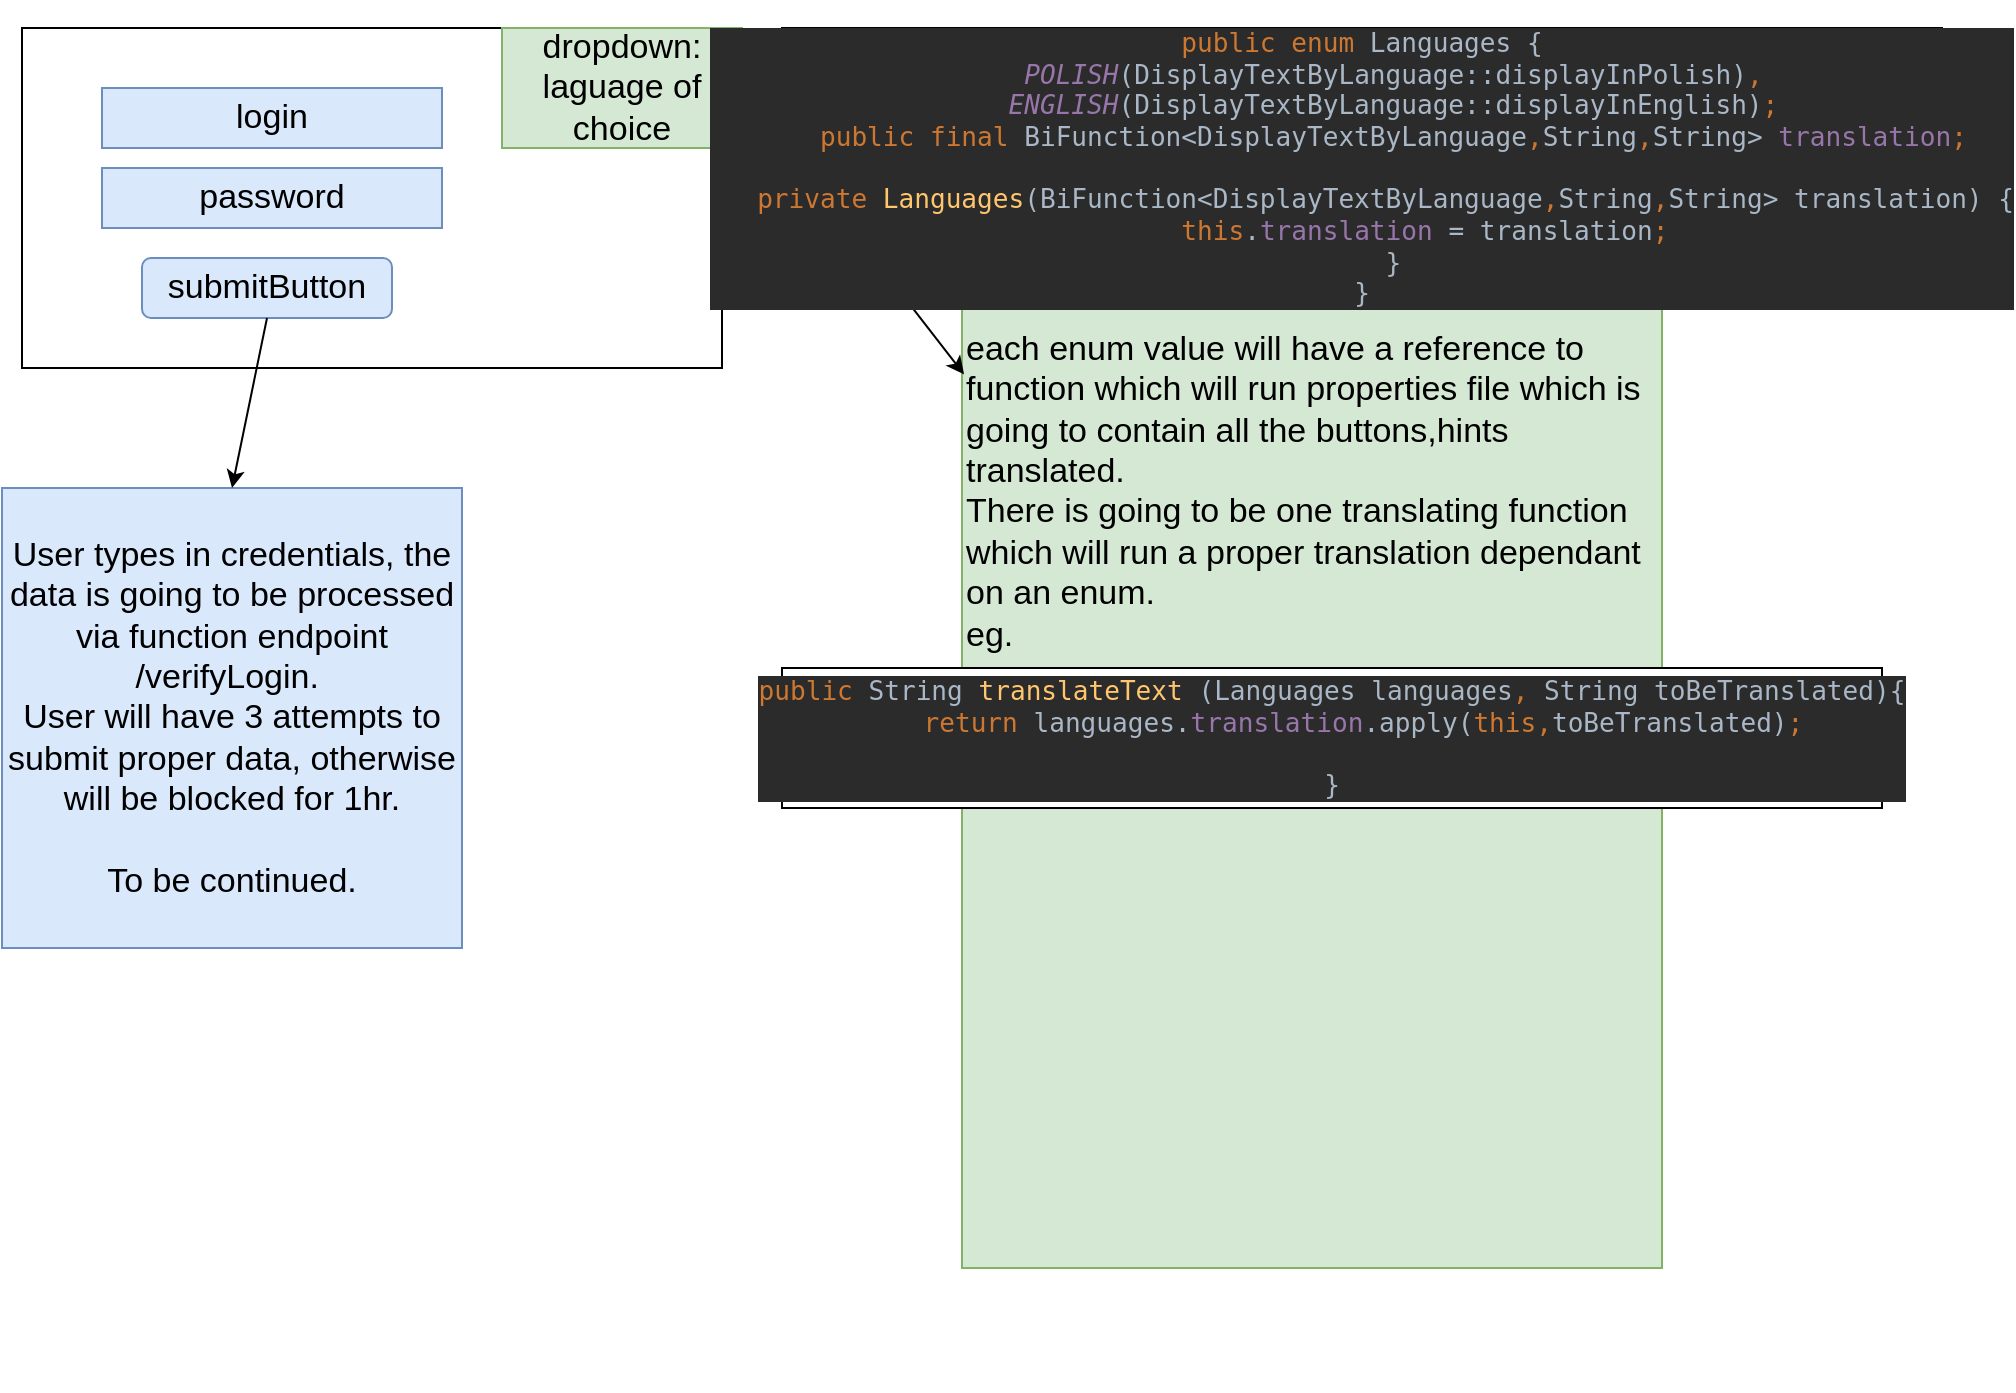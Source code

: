 <mxfile version="20.2.0" type="device"><diagram id="C5RBs43oDa-KdzZeNtuy" name="Page-1"><mxGraphModel dx="1038" dy="1716" grid="1" gridSize="10" guides="1" tooltips="1" connect="1" arrows="1" fold="1" page="1" pageScale="1" pageWidth="827" pageHeight="1169" math="0" shadow="0"><root><mxCell id="WIyWlLk6GJQsqaUBKTNV-0"/><mxCell id="WIyWlLk6GJQsqaUBKTNV-1" parent="WIyWlLk6GJQsqaUBKTNV-0"/><mxCell id="_emU0m2vuj9DTLblGMf8-0" value="" style="rounded=0;whiteSpace=wrap;html=1;" vertex="1" parent="WIyWlLk6GJQsqaUBKTNV-1"><mxGeometry x="40" y="-90" width="350" height="170" as="geometry"/></mxCell><mxCell id="_emU0m2vuj9DTLblGMf8-1" value="&lt;font style=&quot;font-size: 17px;&quot;&gt;login&lt;/font&gt;" style="rounded=0;whiteSpace=wrap;html=1;fillColor=#dae8fc;strokeColor=#6c8ebf;" vertex="1" parent="WIyWlLk6GJQsqaUBKTNV-1"><mxGeometry x="80" y="-60" width="170" height="30" as="geometry"/></mxCell><mxCell id="_emU0m2vuj9DTLblGMf8-2" value="&lt;font style=&quot;font-size: 17px;&quot;&gt;password&lt;/font&gt;" style="rounded=0;whiteSpace=wrap;html=1;fillColor=#dae8fc;strokeColor=#6c8ebf;" vertex="1" parent="WIyWlLk6GJQsqaUBKTNV-1"><mxGeometry x="80" y="-20" width="170" height="30" as="geometry"/></mxCell><mxCell id="_emU0m2vuj9DTLblGMf8-3" value="submitButton" style="rounded=1;whiteSpace=wrap;html=1;fontSize=17;fillColor=#dae8fc;strokeColor=#6c8ebf;" vertex="1" parent="WIyWlLk6GJQsqaUBKTNV-1"><mxGeometry x="100" y="25" width="125" height="30" as="geometry"/></mxCell><mxCell id="_emU0m2vuj9DTLblGMf8-4" value="dropdown:&lt;br&gt;laguage of choice" style="rounded=0;whiteSpace=wrap;html=1;fontSize=17;fillColor=#d5e8d4;strokeColor=#82b366;" vertex="1" parent="WIyWlLk6GJQsqaUBKTNV-1"><mxGeometry x="280" y="-90" width="120" height="60" as="geometry"/></mxCell><mxCell id="_emU0m2vuj9DTLblGMf8-5" value="User types in credentials, the data is going to be processed via function endpoint&lt;br&gt;/verifyLogin.&amp;nbsp;&lt;br&gt;User will have 3 attempts to submit proper data, otherwise will be blocked for 1hr.&lt;br&gt;&lt;br&gt;To be continued." style="whiteSpace=wrap;html=1;aspect=fixed;fontSize=17;fillColor=#dae8fc;strokeColor=#6c8ebf;align=center;" vertex="1" parent="WIyWlLk6GJQsqaUBKTNV-1"><mxGeometry x="30" y="140" width="230" height="230" as="geometry"/></mxCell><mxCell id="_emU0m2vuj9DTLblGMf8-6" value="" style="endArrow=classic;html=1;rounded=0;fontSize=17;exitX=0.5;exitY=1;exitDx=0;exitDy=0;entryX=0.5;entryY=0;entryDx=0;entryDy=0;" edge="1" parent="WIyWlLk6GJQsqaUBKTNV-1" source="_emU0m2vuj9DTLblGMf8-3" target="_emU0m2vuj9DTLblGMf8-5"><mxGeometry width="50" height="50" relative="1" as="geometry"><mxPoint x="430" y="80" as="sourcePoint"/><mxPoint x="380" y="130" as="targetPoint"/></mxGeometry></mxCell><mxCell id="_emU0m2vuj9DTLblGMf8-7" value="&lt;br&gt;&lt;br&gt;&lt;br&gt;&lt;br&gt;&lt;div style=&quot;&quot;&gt;&lt;br&gt;&lt;/div&gt;each enum value will have a reference to function which will run properties file which is going to contain all the buttons,hints translated.&lt;br&gt;There is going to be one translating function which will run a proper translation dependant on an enum.&lt;br&gt;eg.&lt;br&gt;&lt;pre style=&quot;background-color:#2b2b2b;color:#a9b7c6;font-family:'JetBrains Mono',monospace;font-size:9.8pt;&quot;&gt;&lt;br&gt;&lt;/pre&gt;&lt;br&gt;&lt;br&gt;&lt;br&gt;&lt;br&gt;&lt;br&gt;&lt;br&gt;&lt;br&gt;&lt;br&gt;&lt;br&gt;&lt;br&gt;&lt;br&gt;&lt;br&gt;&lt;br&gt;&lt;br&gt;&lt;br&gt;&lt;br&gt;" style="rounded=0;whiteSpace=wrap;html=1;fontSize=17;fillColor=#d5e8d4;strokeColor=#82b366;align=left;" vertex="1" parent="WIyWlLk6GJQsqaUBKTNV-1"><mxGeometry x="510" y="20" width="350" height="510" as="geometry"/></mxCell><mxCell id="_emU0m2vuj9DTLblGMf8-8" value="" style="endArrow=classic;html=1;rounded=0;fontSize=17;exitX=1;exitY=0.5;exitDx=0;exitDy=0;entryX=0.003;entryY=0.124;entryDx=0;entryDy=0;entryPerimeter=0;" edge="1" parent="WIyWlLk6GJQsqaUBKTNV-1" source="_emU0m2vuj9DTLblGMf8-4" target="_emU0m2vuj9DTLblGMf8-7"><mxGeometry width="50" height="50" relative="1" as="geometry"><mxPoint x="390" y="280" as="sourcePoint"/><mxPoint x="440" y="230" as="targetPoint"/></mxGeometry></mxCell><mxCell id="_emU0m2vuj9DTLblGMf8-9" value="&lt;pre style=&quot;background-color:#2b2b2b;color:#a9b7c6;font-family:'JetBrains Mono',monospace;font-size:9.8pt;&quot;&gt;&lt;span style=&quot;color:#cc7832;&quot;&gt;public &lt;/span&gt;String &lt;span style=&quot;color:#ffc66d;&quot;&gt;translateText &lt;/span&gt;(Languages languages&lt;span style=&quot;color:#cc7832;&quot;&gt;, &lt;/span&gt;String toBeTranslated){&lt;br&gt;    &lt;span style=&quot;color:#cc7832;&quot;&gt;return &lt;/span&gt;languages.&lt;span style=&quot;color:#9876aa;&quot;&gt;translation&lt;/span&gt;.apply(&lt;span style=&quot;color:#cc7832;&quot;&gt;this,&lt;/span&gt;toBeTranslated)&lt;span style=&quot;color:#cc7832;&quot;&gt;;&lt;br&gt;&lt;/span&gt;&lt;span style=&quot;color:#cc7832;&quot;&gt;&lt;br&gt;&lt;/span&gt;}&lt;/pre&gt;" style="rounded=0;whiteSpace=wrap;html=1;fontSize=17;" vertex="1" parent="WIyWlLk6GJQsqaUBKTNV-1"><mxGeometry x="420" y="230" width="550" height="70" as="geometry"/></mxCell><mxCell id="_emU0m2vuj9DTLblGMf8-11" value="&lt;pre style=&quot;background-color:#2b2b2b;color:#a9b7c6;font-family:'JetBrains Mono',monospace;font-size:9.8pt;&quot;&gt;&lt;span style=&quot;color:#cc7832;&quot;&gt;public enum &lt;/span&gt;Languages {&lt;br&gt;    &lt;span style=&quot;color:#9876aa;font-style:italic;&quot;&gt;POLISH&lt;/span&gt;(DisplayTextByLanguage::displayInPolish)&lt;span style=&quot;color:#cc7832;&quot;&gt;,&lt;br&gt;&lt;/span&gt;&lt;span style=&quot;color:#cc7832;&quot;&gt;    &lt;/span&gt;&lt;span style=&quot;color:#9876aa;font-style:italic;&quot;&gt;ENGLISH&lt;/span&gt;(DisplayTextByLanguage::displayInEnglish)&lt;span style=&quot;color:#cc7832;&quot;&gt;;&lt;br&gt;&lt;/span&gt;&lt;span style=&quot;color:#cc7832;&quot;&gt;    public final &lt;/span&gt;BiFunction&amp;lt;DisplayTextByLanguage&lt;span style=&quot;color:#cc7832;&quot;&gt;,&lt;/span&gt;String&lt;span style=&quot;color:#cc7832;&quot;&gt;,&lt;/span&gt;String&amp;gt; &lt;span style=&quot;color:#9876aa;&quot;&gt;translation&lt;/span&gt;&lt;span style=&quot;color:#cc7832;&quot;&gt;;&lt;br&gt;&lt;/span&gt;&lt;span style=&quot;color:#cc7832;&quot;&gt;    &lt;br&gt;&lt;/span&gt;&lt;span style=&quot;color:#cc7832;&quot;&gt;   private &lt;/span&gt;&lt;span style=&quot;color:#ffc66d;&quot;&gt;Languages&lt;/span&gt;(BiFunction&amp;lt;DisplayTextByLanguage&lt;span style=&quot;color:#cc7832;&quot;&gt;,&lt;/span&gt;String&lt;span style=&quot;color:#cc7832;&quot;&gt;,&lt;/span&gt;String&amp;gt; translation) {&lt;br&gt;        &lt;span style=&quot;color:#cc7832;&quot;&gt;this&lt;/span&gt;.&lt;span style=&quot;color:#9876aa;&quot;&gt;translation &lt;/span&gt;= translation&lt;span style=&quot;color:#cc7832;&quot;&gt;;&lt;br&gt;&lt;/span&gt;&lt;span style=&quot;color:#cc7832;&quot;&gt;    &lt;/span&gt;}&lt;br&gt;}&lt;/pre&gt;" style="rounded=0;whiteSpace=wrap;html=1;fontSize=17;" vertex="1" parent="WIyWlLk6GJQsqaUBKTNV-1"><mxGeometry x="420" y="-90" width="580" height="140" as="geometry"/></mxCell></root></mxGraphModel></diagram></mxfile>